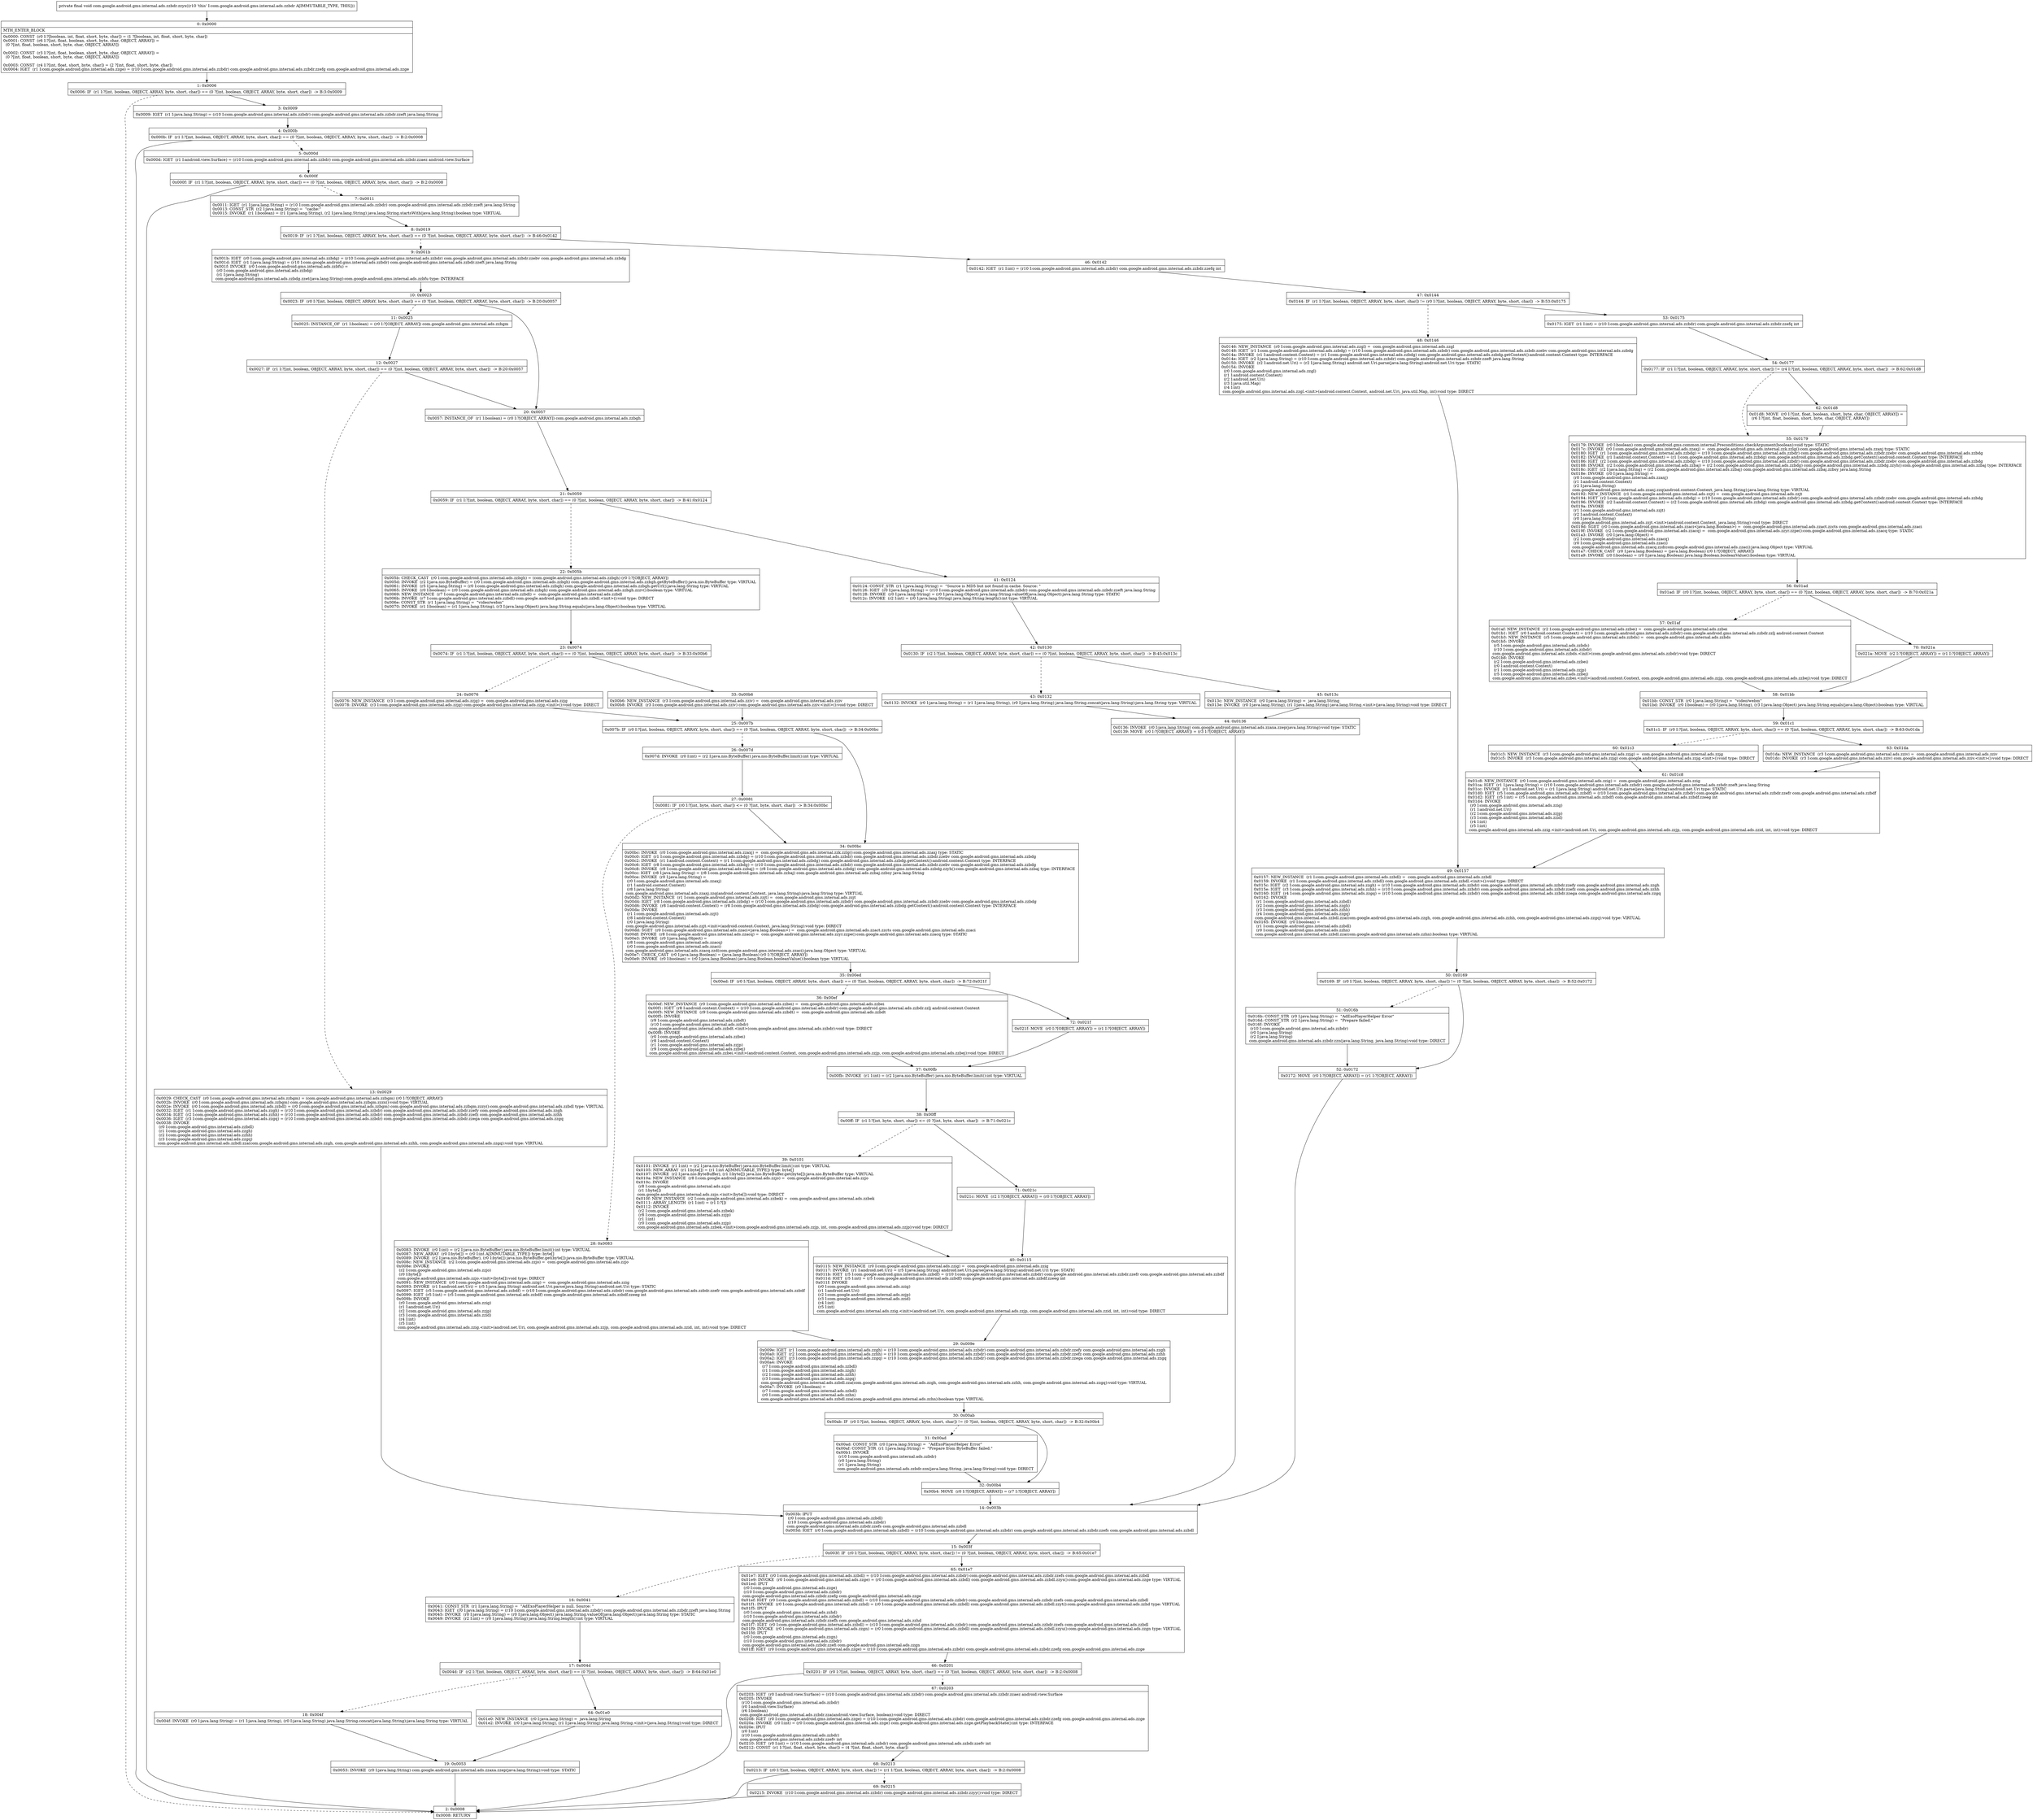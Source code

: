 digraph "CFG forcom.google.android.gms.internal.ads.zzbdr.zzyx()V" {
Node_0 [shape=record,label="{0\:\ 0x0000|MTH_ENTER_BLOCK\l|0x0000: CONST  (r0 I:?[boolean, int, float, short, byte, char]) = (1 ?[boolean, int, float, short, byte, char]) \l0x0001: CONST  (r6 I:?[int, float, boolean, short, byte, char, OBJECT, ARRAY]) = \l  (0 ?[int, float, boolean, short, byte, char, OBJECT, ARRAY])\l \l0x0002: CONST  (r3 I:?[int, float, boolean, short, byte, char, OBJECT, ARRAY]) = \l  (0 ?[int, float, boolean, short, byte, char, OBJECT, ARRAY])\l \l0x0003: CONST  (r4 I:?[int, float, short, byte, char]) = (2 ?[int, float, short, byte, char]) \l0x0004: IGET  (r1 I:com.google.android.gms.internal.ads.zzge) = (r10 I:com.google.android.gms.internal.ads.zzbdr) com.google.android.gms.internal.ads.zzbdr.zzefg com.google.android.gms.internal.ads.zzge \l}"];
Node_1 [shape=record,label="{1\:\ 0x0006|0x0006: IF  (r1 I:?[int, boolean, OBJECT, ARRAY, byte, short, char]) == (0 ?[int, boolean, OBJECT, ARRAY, byte, short, char])  \-\> B:3:0x0009 \l}"];
Node_2 [shape=record,label="{2\:\ 0x0008|0x0008: RETURN   \l}"];
Node_3 [shape=record,label="{3\:\ 0x0009|0x0009: IGET  (r1 I:java.lang.String) = (r10 I:com.google.android.gms.internal.ads.zzbdr) com.google.android.gms.internal.ads.zzbdr.zzeft java.lang.String \l}"];
Node_4 [shape=record,label="{4\:\ 0x000b|0x000b: IF  (r1 I:?[int, boolean, OBJECT, ARRAY, byte, short, char]) == (0 ?[int, boolean, OBJECT, ARRAY, byte, short, char])  \-\> B:2:0x0008 \l}"];
Node_5 [shape=record,label="{5\:\ 0x000d|0x000d: IGET  (r1 I:android.view.Surface) = (r10 I:com.google.android.gms.internal.ads.zzbdr) com.google.android.gms.internal.ads.zzbdr.zzaez android.view.Surface \l}"];
Node_6 [shape=record,label="{6\:\ 0x000f|0x000f: IF  (r1 I:?[int, boolean, OBJECT, ARRAY, byte, short, char]) == (0 ?[int, boolean, OBJECT, ARRAY, byte, short, char])  \-\> B:2:0x0008 \l}"];
Node_7 [shape=record,label="{7\:\ 0x0011|0x0011: IGET  (r1 I:java.lang.String) = (r10 I:com.google.android.gms.internal.ads.zzbdr) com.google.android.gms.internal.ads.zzbdr.zzeft java.lang.String \l0x0013: CONST_STR  (r2 I:java.lang.String) =  \"cache:\" \l0x0015: INVOKE  (r1 I:boolean) = (r1 I:java.lang.String), (r2 I:java.lang.String) java.lang.String.startsWith(java.lang.String):boolean type: VIRTUAL \l}"];
Node_8 [shape=record,label="{8\:\ 0x0019|0x0019: IF  (r1 I:?[int, boolean, OBJECT, ARRAY, byte, short, char]) == (0 ?[int, boolean, OBJECT, ARRAY, byte, short, char])  \-\> B:46:0x0142 \l}"];
Node_9 [shape=record,label="{9\:\ 0x001b|0x001b: IGET  (r0 I:com.google.android.gms.internal.ads.zzbdg) = (r10 I:com.google.android.gms.internal.ads.zzbdr) com.google.android.gms.internal.ads.zzbdr.zzebv com.google.android.gms.internal.ads.zzbdg \l0x001d: IGET  (r1 I:java.lang.String) = (r10 I:com.google.android.gms.internal.ads.zzbdr) com.google.android.gms.internal.ads.zzbdr.zzeft java.lang.String \l0x001f: INVOKE  (r0 I:com.google.android.gms.internal.ads.zzbfu) = \l  (r0 I:com.google.android.gms.internal.ads.zzbdg)\l  (r1 I:java.lang.String)\l com.google.android.gms.internal.ads.zzbdg.zzet(java.lang.String):com.google.android.gms.internal.ads.zzbfu type: INTERFACE \l}"];
Node_10 [shape=record,label="{10\:\ 0x0023|0x0023: IF  (r0 I:?[int, boolean, OBJECT, ARRAY, byte, short, char]) == (0 ?[int, boolean, OBJECT, ARRAY, byte, short, char])  \-\> B:20:0x0057 \l}"];
Node_11 [shape=record,label="{11\:\ 0x0025|0x0025: INSTANCE_OF  (r1 I:boolean) = (r0 I:?[OBJECT, ARRAY]) com.google.android.gms.internal.ads.zzbgm \l}"];
Node_12 [shape=record,label="{12\:\ 0x0027|0x0027: IF  (r1 I:?[int, boolean, OBJECT, ARRAY, byte, short, char]) == (0 ?[int, boolean, OBJECT, ARRAY, byte, short, char])  \-\> B:20:0x0057 \l}"];
Node_13 [shape=record,label="{13\:\ 0x0029|0x0029: CHECK_CAST  (r0 I:com.google.android.gms.internal.ads.zzbgm) = (com.google.android.gms.internal.ads.zzbgm) (r0 I:?[OBJECT, ARRAY]) \l0x002b: INVOKE  (r0 I:com.google.android.gms.internal.ads.zzbgm) com.google.android.gms.internal.ads.zzbgm.zzzx():void type: VIRTUAL \l0x002e: INVOKE  (r0 I:com.google.android.gms.internal.ads.zzbdl) = (r0 I:com.google.android.gms.internal.ads.zzbgm) com.google.android.gms.internal.ads.zzbgm.zzzy():com.google.android.gms.internal.ads.zzbdl type: VIRTUAL \l0x0032: IGET  (r1 I:com.google.android.gms.internal.ads.zzgh) = (r10 I:com.google.android.gms.internal.ads.zzbdr) com.google.android.gms.internal.ads.zzbdr.zzefy com.google.android.gms.internal.ads.zzgh \l0x0034: IGET  (r2 I:com.google.android.gms.internal.ads.zzhh) = (r10 I:com.google.android.gms.internal.ads.zzbdr) com.google.android.gms.internal.ads.zzbdr.zzefz com.google.android.gms.internal.ads.zzhh \l0x0036: IGET  (r3 I:com.google.android.gms.internal.ads.zzgq) = (r10 I:com.google.android.gms.internal.ads.zzbdr) com.google.android.gms.internal.ads.zzbdr.zzega com.google.android.gms.internal.ads.zzgq \l0x0038: INVOKE  \l  (r0 I:com.google.android.gms.internal.ads.zzbdl)\l  (r1 I:com.google.android.gms.internal.ads.zzgh)\l  (r2 I:com.google.android.gms.internal.ads.zzhh)\l  (r3 I:com.google.android.gms.internal.ads.zzgq)\l com.google.android.gms.internal.ads.zzbdl.zza(com.google.android.gms.internal.ads.zzgh, com.google.android.gms.internal.ads.zzhh, com.google.android.gms.internal.ads.zzgq):void type: VIRTUAL \l}"];
Node_14 [shape=record,label="{14\:\ 0x003b|0x003b: IPUT  \l  (r0 I:com.google.android.gms.internal.ads.zzbdl)\l  (r10 I:com.google.android.gms.internal.ads.zzbdr)\l com.google.android.gms.internal.ads.zzbdr.zzefs com.google.android.gms.internal.ads.zzbdl \l0x003d: IGET  (r0 I:com.google.android.gms.internal.ads.zzbdl) = (r10 I:com.google.android.gms.internal.ads.zzbdr) com.google.android.gms.internal.ads.zzbdr.zzefs com.google.android.gms.internal.ads.zzbdl \l}"];
Node_15 [shape=record,label="{15\:\ 0x003f|0x003f: IF  (r0 I:?[int, boolean, OBJECT, ARRAY, byte, short, char]) != (0 ?[int, boolean, OBJECT, ARRAY, byte, short, char])  \-\> B:65:0x01e7 \l}"];
Node_16 [shape=record,label="{16\:\ 0x0041|0x0041: CONST_STR  (r1 I:java.lang.String) =  \"AdExoPlayerHelper is null. Source: \" \l0x0043: IGET  (r0 I:java.lang.String) = (r10 I:com.google.android.gms.internal.ads.zzbdr) com.google.android.gms.internal.ads.zzbdr.zzeft java.lang.String \l0x0045: INVOKE  (r0 I:java.lang.String) = (r0 I:java.lang.Object) java.lang.String.valueOf(java.lang.Object):java.lang.String type: STATIC \l0x0049: INVOKE  (r2 I:int) = (r0 I:java.lang.String) java.lang.String.length():int type: VIRTUAL \l}"];
Node_17 [shape=record,label="{17\:\ 0x004d|0x004d: IF  (r2 I:?[int, boolean, OBJECT, ARRAY, byte, short, char]) == (0 ?[int, boolean, OBJECT, ARRAY, byte, short, char])  \-\> B:64:0x01e0 \l}"];
Node_18 [shape=record,label="{18\:\ 0x004f|0x004f: INVOKE  (r0 I:java.lang.String) = (r1 I:java.lang.String), (r0 I:java.lang.String) java.lang.String.concat(java.lang.String):java.lang.String type: VIRTUAL \l}"];
Node_19 [shape=record,label="{19\:\ 0x0053|0x0053: INVOKE  (r0 I:java.lang.String) com.google.android.gms.internal.ads.zzaxa.zzep(java.lang.String):void type: STATIC \l}"];
Node_20 [shape=record,label="{20\:\ 0x0057|0x0057: INSTANCE_OF  (r1 I:boolean) = (r0 I:?[OBJECT, ARRAY]) com.google.android.gms.internal.ads.zzbgh \l}"];
Node_21 [shape=record,label="{21\:\ 0x0059|0x0059: IF  (r1 I:?[int, boolean, OBJECT, ARRAY, byte, short, char]) == (0 ?[int, boolean, OBJECT, ARRAY, byte, short, char])  \-\> B:41:0x0124 \l}"];
Node_22 [shape=record,label="{22\:\ 0x005b|0x005b: CHECK_CAST  (r0 I:com.google.android.gms.internal.ads.zzbgh) = (com.google.android.gms.internal.ads.zzbgh) (r0 I:?[OBJECT, ARRAY]) \l0x005d: INVOKE  (r2 I:java.nio.ByteBuffer) = (r0 I:com.google.android.gms.internal.ads.zzbgh) com.google.android.gms.internal.ads.zzbgh.getByteBuffer():java.nio.ByteBuffer type: VIRTUAL \l0x0061: INVOKE  (r5 I:java.lang.String) = (r0 I:com.google.android.gms.internal.ads.zzbgh) com.google.android.gms.internal.ads.zzbgh.getUrl():java.lang.String type: VIRTUAL \l0x0065: INVOKE  (r0 I:boolean) = (r0 I:com.google.android.gms.internal.ads.zzbgh) com.google.android.gms.internal.ads.zzbgh.zzzv():boolean type: VIRTUAL \l0x0069: NEW_INSTANCE  (r7 I:com.google.android.gms.internal.ads.zzbdl) =  com.google.android.gms.internal.ads.zzbdl \l0x006b: INVOKE  (r7 I:com.google.android.gms.internal.ads.zzbdl) com.google.android.gms.internal.ads.zzbdl.\<init\>():void type: DIRECT \l0x006e: CONST_STR  (r1 I:java.lang.String) =  \"video\/webm\" \l0x0070: INVOKE  (r1 I:boolean) = (r1 I:java.lang.String), (r3 I:java.lang.Object) java.lang.String.equals(java.lang.Object):boolean type: VIRTUAL \l}"];
Node_23 [shape=record,label="{23\:\ 0x0074|0x0074: IF  (r1 I:?[int, boolean, OBJECT, ARRAY, byte, short, char]) == (0 ?[int, boolean, OBJECT, ARRAY, byte, short, char])  \-\> B:33:0x00b6 \l}"];
Node_24 [shape=record,label="{24\:\ 0x0076|0x0076: NEW_INSTANCE  (r3 I:com.google.android.gms.internal.ads.zzjg) =  com.google.android.gms.internal.ads.zzjg \l0x0078: INVOKE  (r3 I:com.google.android.gms.internal.ads.zzjg) com.google.android.gms.internal.ads.zzjg.\<init\>():void type: DIRECT \l}"];
Node_25 [shape=record,label="{25\:\ 0x007b|0x007b: IF  (r0 I:?[int, boolean, OBJECT, ARRAY, byte, short, char]) == (0 ?[int, boolean, OBJECT, ARRAY, byte, short, char])  \-\> B:34:0x00bc \l}"];
Node_26 [shape=record,label="{26\:\ 0x007d|0x007d: INVOKE  (r0 I:int) = (r2 I:java.nio.ByteBuffer) java.nio.ByteBuffer.limit():int type: VIRTUAL \l}"];
Node_27 [shape=record,label="{27\:\ 0x0081|0x0081: IF  (r0 I:?[int, byte, short, char]) \<= (0 ?[int, byte, short, char])  \-\> B:34:0x00bc \l}"];
Node_28 [shape=record,label="{28\:\ 0x0083|0x0083: INVOKE  (r0 I:int) = (r2 I:java.nio.ByteBuffer) java.nio.ByteBuffer.limit():int type: VIRTUAL \l0x0087: NEW_ARRAY  (r0 I:byte[]) = (r0 I:int A[IMMUTABLE_TYPE]) type: byte[] \l0x0089: INVOKE  (r2 I:java.nio.ByteBuffer), (r0 I:byte[]) java.nio.ByteBuffer.get(byte[]):java.nio.ByteBuffer type: VIRTUAL \l0x008c: NEW_INSTANCE  (r2 I:com.google.android.gms.internal.ads.zzjo) =  com.google.android.gms.internal.ads.zzjo \l0x008e: INVOKE  \l  (r2 I:com.google.android.gms.internal.ads.zzjo)\l  (r0 I:byte[])\l com.google.android.gms.internal.ads.zzjo.\<init\>(byte[]):void type: DIRECT \l0x0091: NEW_INSTANCE  (r0 I:com.google.android.gms.internal.ads.zzig) =  com.google.android.gms.internal.ads.zzig \l0x0093: INVOKE  (r1 I:android.net.Uri) = (r5 I:java.lang.String) android.net.Uri.parse(java.lang.String):android.net.Uri type: STATIC \l0x0097: IGET  (r5 I:com.google.android.gms.internal.ads.zzbdf) = (r10 I:com.google.android.gms.internal.ads.zzbdr) com.google.android.gms.internal.ads.zzbdr.zzefr com.google.android.gms.internal.ads.zzbdf \l0x0099: IGET  (r5 I:int) = (r5 I:com.google.android.gms.internal.ads.zzbdf) com.google.android.gms.internal.ads.zzbdf.zzeeg int \l0x009b: INVOKE  \l  (r0 I:com.google.android.gms.internal.ads.zzig)\l  (r1 I:android.net.Uri)\l  (r2 I:com.google.android.gms.internal.ads.zzjp)\l  (r3 I:com.google.android.gms.internal.ads.zzid)\l  (r4 I:int)\l  (r5 I:int)\l com.google.android.gms.internal.ads.zzig.\<init\>(android.net.Uri, com.google.android.gms.internal.ads.zzjp, com.google.android.gms.internal.ads.zzid, int, int):void type: DIRECT \l}"];
Node_29 [shape=record,label="{29\:\ 0x009e|0x009e: IGET  (r1 I:com.google.android.gms.internal.ads.zzgh) = (r10 I:com.google.android.gms.internal.ads.zzbdr) com.google.android.gms.internal.ads.zzbdr.zzefy com.google.android.gms.internal.ads.zzgh \l0x00a0: IGET  (r2 I:com.google.android.gms.internal.ads.zzhh) = (r10 I:com.google.android.gms.internal.ads.zzbdr) com.google.android.gms.internal.ads.zzbdr.zzefz com.google.android.gms.internal.ads.zzhh \l0x00a2: IGET  (r3 I:com.google.android.gms.internal.ads.zzgq) = (r10 I:com.google.android.gms.internal.ads.zzbdr) com.google.android.gms.internal.ads.zzbdr.zzega com.google.android.gms.internal.ads.zzgq \l0x00a4: INVOKE  \l  (r7 I:com.google.android.gms.internal.ads.zzbdl)\l  (r1 I:com.google.android.gms.internal.ads.zzgh)\l  (r2 I:com.google.android.gms.internal.ads.zzhh)\l  (r3 I:com.google.android.gms.internal.ads.zzgq)\l com.google.android.gms.internal.ads.zzbdl.zza(com.google.android.gms.internal.ads.zzgh, com.google.android.gms.internal.ads.zzhh, com.google.android.gms.internal.ads.zzgq):void type: VIRTUAL \l0x00a7: INVOKE  (r0 I:boolean) = \l  (r7 I:com.google.android.gms.internal.ads.zzbdl)\l  (r0 I:com.google.android.gms.internal.ads.zzhn)\l com.google.android.gms.internal.ads.zzbdl.zza(com.google.android.gms.internal.ads.zzhn):boolean type: VIRTUAL \l}"];
Node_30 [shape=record,label="{30\:\ 0x00ab|0x00ab: IF  (r0 I:?[int, boolean, OBJECT, ARRAY, byte, short, char]) != (0 ?[int, boolean, OBJECT, ARRAY, byte, short, char])  \-\> B:32:0x00b4 \l}"];
Node_31 [shape=record,label="{31\:\ 0x00ad|0x00ad: CONST_STR  (r0 I:java.lang.String) =  \"AdExoPlayerHelper Error\" \l0x00af: CONST_STR  (r1 I:java.lang.String) =  \"Prepare from ByteBuffer failed.\" \l0x00b1: INVOKE  \l  (r10 I:com.google.android.gms.internal.ads.zzbdr)\l  (r0 I:java.lang.String)\l  (r1 I:java.lang.String)\l com.google.android.gms.internal.ads.zzbdr.zzn(java.lang.String, java.lang.String):void type: DIRECT \l}"];
Node_32 [shape=record,label="{32\:\ 0x00b4|0x00b4: MOVE  (r0 I:?[OBJECT, ARRAY]) = (r7 I:?[OBJECT, ARRAY]) \l}"];
Node_33 [shape=record,label="{33\:\ 0x00b6|0x00b6: NEW_INSTANCE  (r3 I:com.google.android.gms.internal.ads.zziv) =  com.google.android.gms.internal.ads.zziv \l0x00b8: INVOKE  (r3 I:com.google.android.gms.internal.ads.zziv) com.google.android.gms.internal.ads.zziv.\<init\>():void type: DIRECT \l}"];
Node_34 [shape=record,label="{34\:\ 0x00bc|0x00bc: INVOKE  (r0 I:com.google.android.gms.internal.ads.zzaxj) =  com.google.android.gms.ads.internal.zzk.zzlg():com.google.android.gms.internal.ads.zzaxj type: STATIC \l0x00c0: IGET  (r1 I:com.google.android.gms.internal.ads.zzbdg) = (r10 I:com.google.android.gms.internal.ads.zzbdr) com.google.android.gms.internal.ads.zzbdr.zzebv com.google.android.gms.internal.ads.zzbdg \l0x00c2: INVOKE  (r1 I:android.content.Context) = (r1 I:com.google.android.gms.internal.ads.zzbdg) com.google.android.gms.internal.ads.zzbdg.getContext():android.content.Context type: INTERFACE \l0x00c6: IGET  (r8 I:com.google.android.gms.internal.ads.zzbdg) = (r10 I:com.google.android.gms.internal.ads.zzbdr) com.google.android.gms.internal.ads.zzbdr.zzebv com.google.android.gms.internal.ads.zzbdg \l0x00c8: INVOKE  (r8 I:com.google.android.gms.internal.ads.zzbaj) = (r8 I:com.google.android.gms.internal.ads.zzbdg) com.google.android.gms.internal.ads.zzbdg.zzyh():com.google.android.gms.internal.ads.zzbaj type: INTERFACE \l0x00cc: IGET  (r8 I:java.lang.String) = (r8 I:com.google.android.gms.internal.ads.zzbaj) com.google.android.gms.internal.ads.zzbaj.zzbsy java.lang.String \l0x00ce: INVOKE  (r0 I:java.lang.String) = \l  (r0 I:com.google.android.gms.internal.ads.zzaxj)\l  (r1 I:android.content.Context)\l  (r8 I:java.lang.String)\l com.google.android.gms.internal.ads.zzaxj.zzq(android.content.Context, java.lang.String):java.lang.String type: VIRTUAL \l0x00d2: NEW_INSTANCE  (r1 I:com.google.android.gms.internal.ads.zzjt) =  com.google.android.gms.internal.ads.zzjt \l0x00d4: IGET  (r8 I:com.google.android.gms.internal.ads.zzbdg) = (r10 I:com.google.android.gms.internal.ads.zzbdr) com.google.android.gms.internal.ads.zzbdr.zzebv com.google.android.gms.internal.ads.zzbdg \l0x00d6: INVOKE  (r8 I:android.content.Context) = (r8 I:com.google.android.gms.internal.ads.zzbdg) com.google.android.gms.internal.ads.zzbdg.getContext():android.content.Context type: INTERFACE \l0x00da: INVOKE  \l  (r1 I:com.google.android.gms.internal.ads.zzjt)\l  (r8 I:android.content.Context)\l  (r0 I:java.lang.String)\l com.google.android.gms.internal.ads.zzjt.\<init\>(android.content.Context, java.lang.String):void type: DIRECT \l0x00dd: SGET  (r0 I:com.google.android.gms.internal.ads.zzaci\<java.lang.Boolean\>) =  com.google.android.gms.internal.ads.zzact.zzcts com.google.android.gms.internal.ads.zzaci \l0x00df: INVOKE  (r8 I:com.google.android.gms.internal.ads.zzacq) =  com.google.android.gms.internal.ads.zzyr.zzpe():com.google.android.gms.internal.ads.zzacq type: STATIC \l0x00e3: INVOKE  (r0 I:java.lang.Object) = \l  (r8 I:com.google.android.gms.internal.ads.zzacq)\l  (r0 I:com.google.android.gms.internal.ads.zzaci)\l com.google.android.gms.internal.ads.zzacq.zzd(com.google.android.gms.internal.ads.zzaci):java.lang.Object type: VIRTUAL \l0x00e7: CHECK_CAST  (r0 I:java.lang.Boolean) = (java.lang.Boolean) (r0 I:?[OBJECT, ARRAY]) \l0x00e9: INVOKE  (r0 I:boolean) = (r0 I:java.lang.Boolean) java.lang.Boolean.booleanValue():boolean type: VIRTUAL \l}"];
Node_35 [shape=record,label="{35\:\ 0x00ed|0x00ed: IF  (r0 I:?[int, boolean, OBJECT, ARRAY, byte, short, char]) == (0 ?[int, boolean, OBJECT, ARRAY, byte, short, char])  \-\> B:72:0x021f \l}"];
Node_36 [shape=record,label="{36\:\ 0x00ef|0x00ef: NEW_INSTANCE  (r0 I:com.google.android.gms.internal.ads.zzbei) =  com.google.android.gms.internal.ads.zzbei \l0x00f1: IGET  (r8 I:android.content.Context) = (r10 I:com.google.android.gms.internal.ads.zzbdr) com.google.android.gms.internal.ads.zzbdr.zzlj android.content.Context \l0x00f3: NEW_INSTANCE  (r9 I:com.google.android.gms.internal.ads.zzbdt) =  com.google.android.gms.internal.ads.zzbdt \l0x00f5: INVOKE  \l  (r9 I:com.google.android.gms.internal.ads.zzbdt)\l  (r10 I:com.google.android.gms.internal.ads.zzbdr)\l com.google.android.gms.internal.ads.zzbdt.\<init\>(com.google.android.gms.internal.ads.zzbdr):void type: DIRECT \l0x00f8: INVOKE  \l  (r0 I:com.google.android.gms.internal.ads.zzbei)\l  (r8 I:android.content.Context)\l  (r1 I:com.google.android.gms.internal.ads.zzjp)\l  (r9 I:com.google.android.gms.internal.ads.zzbej)\l com.google.android.gms.internal.ads.zzbei.\<init\>(android.content.Context, com.google.android.gms.internal.ads.zzjp, com.google.android.gms.internal.ads.zzbej):void type: DIRECT \l}"];
Node_37 [shape=record,label="{37\:\ 0x00fb|0x00fb: INVOKE  (r1 I:int) = (r2 I:java.nio.ByteBuffer) java.nio.ByteBuffer.limit():int type: VIRTUAL \l}"];
Node_38 [shape=record,label="{38\:\ 0x00ff|0x00ff: IF  (r1 I:?[int, byte, short, char]) \<= (0 ?[int, byte, short, char])  \-\> B:71:0x021c \l}"];
Node_39 [shape=record,label="{39\:\ 0x0101|0x0101: INVOKE  (r1 I:int) = (r2 I:java.nio.ByteBuffer) java.nio.ByteBuffer.limit():int type: VIRTUAL \l0x0105: NEW_ARRAY  (r1 I:byte[]) = (r1 I:int A[IMMUTABLE_TYPE]) type: byte[] \l0x0107: INVOKE  (r2 I:java.nio.ByteBuffer), (r1 I:byte[]) java.nio.ByteBuffer.get(byte[]):java.nio.ByteBuffer type: VIRTUAL \l0x010a: NEW_INSTANCE  (r8 I:com.google.android.gms.internal.ads.zzjo) =  com.google.android.gms.internal.ads.zzjo \l0x010c: INVOKE  \l  (r8 I:com.google.android.gms.internal.ads.zzjo)\l  (r1 I:byte[])\l com.google.android.gms.internal.ads.zzjo.\<init\>(byte[]):void type: DIRECT \l0x010f: NEW_INSTANCE  (r2 I:com.google.android.gms.internal.ads.zzbek) =  com.google.android.gms.internal.ads.zzbek \l0x0111: ARRAY_LENGTH  (r1 I:int) = (r1 I:?[]) \l0x0112: INVOKE  \l  (r2 I:com.google.android.gms.internal.ads.zzbek)\l  (r8 I:com.google.android.gms.internal.ads.zzjp)\l  (r1 I:int)\l  (r0 I:com.google.android.gms.internal.ads.zzjp)\l com.google.android.gms.internal.ads.zzbek.\<init\>(com.google.android.gms.internal.ads.zzjp, int, com.google.android.gms.internal.ads.zzjp):void type: DIRECT \l}"];
Node_40 [shape=record,label="{40\:\ 0x0115|0x0115: NEW_INSTANCE  (r0 I:com.google.android.gms.internal.ads.zzig) =  com.google.android.gms.internal.ads.zzig \l0x0117: INVOKE  (r1 I:android.net.Uri) = (r5 I:java.lang.String) android.net.Uri.parse(java.lang.String):android.net.Uri type: STATIC \l0x011b: IGET  (r5 I:com.google.android.gms.internal.ads.zzbdf) = (r10 I:com.google.android.gms.internal.ads.zzbdr) com.google.android.gms.internal.ads.zzbdr.zzefr com.google.android.gms.internal.ads.zzbdf \l0x011d: IGET  (r5 I:int) = (r5 I:com.google.android.gms.internal.ads.zzbdf) com.google.android.gms.internal.ads.zzbdf.zzeeg int \l0x011f: INVOKE  \l  (r0 I:com.google.android.gms.internal.ads.zzig)\l  (r1 I:android.net.Uri)\l  (r2 I:com.google.android.gms.internal.ads.zzjp)\l  (r3 I:com.google.android.gms.internal.ads.zzid)\l  (r4 I:int)\l  (r5 I:int)\l com.google.android.gms.internal.ads.zzig.\<init\>(android.net.Uri, com.google.android.gms.internal.ads.zzjp, com.google.android.gms.internal.ads.zzid, int, int):void type: DIRECT \l}"];
Node_41 [shape=record,label="{41\:\ 0x0124|0x0124: CONST_STR  (r1 I:java.lang.String) =  \"Source is MD5 but not found in cache. Source: \" \l0x0126: IGET  (r0 I:java.lang.String) = (r10 I:com.google.android.gms.internal.ads.zzbdr) com.google.android.gms.internal.ads.zzbdr.zzeft java.lang.String \l0x0128: INVOKE  (r0 I:java.lang.String) = (r0 I:java.lang.Object) java.lang.String.valueOf(java.lang.Object):java.lang.String type: STATIC \l0x012c: INVOKE  (r2 I:int) = (r0 I:java.lang.String) java.lang.String.length():int type: VIRTUAL \l}"];
Node_42 [shape=record,label="{42\:\ 0x0130|0x0130: IF  (r2 I:?[int, boolean, OBJECT, ARRAY, byte, short, char]) == (0 ?[int, boolean, OBJECT, ARRAY, byte, short, char])  \-\> B:45:0x013c \l}"];
Node_43 [shape=record,label="{43\:\ 0x0132|0x0132: INVOKE  (r0 I:java.lang.String) = (r1 I:java.lang.String), (r0 I:java.lang.String) java.lang.String.concat(java.lang.String):java.lang.String type: VIRTUAL \l}"];
Node_44 [shape=record,label="{44\:\ 0x0136|0x0136: INVOKE  (r0 I:java.lang.String) com.google.android.gms.internal.ads.zzaxa.zzep(java.lang.String):void type: STATIC \l0x0139: MOVE  (r0 I:?[OBJECT, ARRAY]) = (r3 I:?[OBJECT, ARRAY]) \l}"];
Node_45 [shape=record,label="{45\:\ 0x013c|0x013c: NEW_INSTANCE  (r0 I:java.lang.String) =  java.lang.String \l0x013e: INVOKE  (r0 I:java.lang.String), (r1 I:java.lang.String) java.lang.String.\<init\>(java.lang.String):void type: DIRECT \l}"];
Node_46 [shape=record,label="{46\:\ 0x0142|0x0142: IGET  (r1 I:int) = (r10 I:com.google.android.gms.internal.ads.zzbdr) com.google.android.gms.internal.ads.zzbdr.zzefq int \l}"];
Node_47 [shape=record,label="{47\:\ 0x0144|0x0144: IF  (r1 I:?[int, boolean, OBJECT, ARRAY, byte, short, char]) != (r0 I:?[int, boolean, OBJECT, ARRAY, byte, short, char])  \-\> B:53:0x0175 \l}"];
Node_48 [shape=record,label="{48\:\ 0x0146|0x0146: NEW_INSTANCE  (r0 I:com.google.android.gms.internal.ads.zzgl) =  com.google.android.gms.internal.ads.zzgl \l0x0148: IGET  (r1 I:com.google.android.gms.internal.ads.zzbdg) = (r10 I:com.google.android.gms.internal.ads.zzbdr) com.google.android.gms.internal.ads.zzbdr.zzebv com.google.android.gms.internal.ads.zzbdg \l0x014a: INVOKE  (r1 I:android.content.Context) = (r1 I:com.google.android.gms.internal.ads.zzbdg) com.google.android.gms.internal.ads.zzbdg.getContext():android.content.Context type: INTERFACE \l0x014e: IGET  (r2 I:java.lang.String) = (r10 I:com.google.android.gms.internal.ads.zzbdr) com.google.android.gms.internal.ads.zzbdr.zzeft java.lang.String \l0x0150: INVOKE  (r2 I:android.net.Uri) = (r2 I:java.lang.String) android.net.Uri.parse(java.lang.String):android.net.Uri type: STATIC \l0x0154: INVOKE  \l  (r0 I:com.google.android.gms.internal.ads.zzgl)\l  (r1 I:android.content.Context)\l  (r2 I:android.net.Uri)\l  (r3 I:java.util.Map)\l  (r4 I:int)\l com.google.android.gms.internal.ads.zzgl.\<init\>(android.content.Context, android.net.Uri, java.util.Map, int):void type: DIRECT \l}"];
Node_49 [shape=record,label="{49\:\ 0x0157|0x0157: NEW_INSTANCE  (r1 I:com.google.android.gms.internal.ads.zzbdl) =  com.google.android.gms.internal.ads.zzbdl \l0x0159: INVOKE  (r1 I:com.google.android.gms.internal.ads.zzbdl) com.google.android.gms.internal.ads.zzbdl.\<init\>():void type: DIRECT \l0x015c: IGET  (r2 I:com.google.android.gms.internal.ads.zzgh) = (r10 I:com.google.android.gms.internal.ads.zzbdr) com.google.android.gms.internal.ads.zzbdr.zzefy com.google.android.gms.internal.ads.zzgh \l0x015e: IGET  (r3 I:com.google.android.gms.internal.ads.zzhh) = (r10 I:com.google.android.gms.internal.ads.zzbdr) com.google.android.gms.internal.ads.zzbdr.zzefz com.google.android.gms.internal.ads.zzhh \l0x0160: IGET  (r4 I:com.google.android.gms.internal.ads.zzgq) = (r10 I:com.google.android.gms.internal.ads.zzbdr) com.google.android.gms.internal.ads.zzbdr.zzega com.google.android.gms.internal.ads.zzgq \l0x0162: INVOKE  \l  (r1 I:com.google.android.gms.internal.ads.zzbdl)\l  (r2 I:com.google.android.gms.internal.ads.zzgh)\l  (r3 I:com.google.android.gms.internal.ads.zzhh)\l  (r4 I:com.google.android.gms.internal.ads.zzgq)\l com.google.android.gms.internal.ads.zzbdl.zza(com.google.android.gms.internal.ads.zzgh, com.google.android.gms.internal.ads.zzhh, com.google.android.gms.internal.ads.zzgq):void type: VIRTUAL \l0x0165: INVOKE  (r0 I:boolean) = \l  (r1 I:com.google.android.gms.internal.ads.zzbdl)\l  (r0 I:com.google.android.gms.internal.ads.zzhn)\l com.google.android.gms.internal.ads.zzbdl.zza(com.google.android.gms.internal.ads.zzhn):boolean type: VIRTUAL \l}"];
Node_50 [shape=record,label="{50\:\ 0x0169|0x0169: IF  (r0 I:?[int, boolean, OBJECT, ARRAY, byte, short, char]) != (0 ?[int, boolean, OBJECT, ARRAY, byte, short, char])  \-\> B:52:0x0172 \l}"];
Node_51 [shape=record,label="{51\:\ 0x016b|0x016b: CONST_STR  (r0 I:java.lang.String) =  \"AdExoPlayerHelper Error\" \l0x016d: CONST_STR  (r2 I:java.lang.String) =  \"Prepare failed.\" \l0x016f: INVOKE  \l  (r10 I:com.google.android.gms.internal.ads.zzbdr)\l  (r0 I:java.lang.String)\l  (r2 I:java.lang.String)\l com.google.android.gms.internal.ads.zzbdr.zzn(java.lang.String, java.lang.String):void type: DIRECT \l}"];
Node_52 [shape=record,label="{52\:\ 0x0172|0x0172: MOVE  (r0 I:?[OBJECT, ARRAY]) = (r1 I:?[OBJECT, ARRAY]) \l}"];
Node_53 [shape=record,label="{53\:\ 0x0175|0x0175: IGET  (r1 I:int) = (r10 I:com.google.android.gms.internal.ads.zzbdr) com.google.android.gms.internal.ads.zzbdr.zzefq int \l}"];
Node_54 [shape=record,label="{54\:\ 0x0177|0x0177: IF  (r1 I:?[int, boolean, OBJECT, ARRAY, byte, short, char]) != (r4 I:?[int, boolean, OBJECT, ARRAY, byte, short, char])  \-\> B:62:0x01d8 \l}"];
Node_55 [shape=record,label="{55\:\ 0x0179|0x0179: INVOKE  (r0 I:boolean) com.google.android.gms.common.internal.Preconditions.checkArgument(boolean):void type: STATIC \l0x017c: INVOKE  (r0 I:com.google.android.gms.internal.ads.zzaxj) =  com.google.android.gms.ads.internal.zzk.zzlg():com.google.android.gms.internal.ads.zzaxj type: STATIC \l0x0180: IGET  (r1 I:com.google.android.gms.internal.ads.zzbdg) = (r10 I:com.google.android.gms.internal.ads.zzbdr) com.google.android.gms.internal.ads.zzbdr.zzebv com.google.android.gms.internal.ads.zzbdg \l0x0182: INVOKE  (r1 I:android.content.Context) = (r1 I:com.google.android.gms.internal.ads.zzbdg) com.google.android.gms.internal.ads.zzbdg.getContext():android.content.Context type: INTERFACE \l0x0186: IGET  (r2 I:com.google.android.gms.internal.ads.zzbdg) = (r10 I:com.google.android.gms.internal.ads.zzbdr) com.google.android.gms.internal.ads.zzbdr.zzebv com.google.android.gms.internal.ads.zzbdg \l0x0188: INVOKE  (r2 I:com.google.android.gms.internal.ads.zzbaj) = (r2 I:com.google.android.gms.internal.ads.zzbdg) com.google.android.gms.internal.ads.zzbdg.zzyh():com.google.android.gms.internal.ads.zzbaj type: INTERFACE \l0x018c: IGET  (r2 I:java.lang.String) = (r2 I:com.google.android.gms.internal.ads.zzbaj) com.google.android.gms.internal.ads.zzbaj.zzbsy java.lang.String \l0x018e: INVOKE  (r0 I:java.lang.String) = \l  (r0 I:com.google.android.gms.internal.ads.zzaxj)\l  (r1 I:android.content.Context)\l  (r2 I:java.lang.String)\l com.google.android.gms.internal.ads.zzaxj.zzq(android.content.Context, java.lang.String):java.lang.String type: VIRTUAL \l0x0192: NEW_INSTANCE  (r1 I:com.google.android.gms.internal.ads.zzjt) =  com.google.android.gms.internal.ads.zzjt \l0x0194: IGET  (r2 I:com.google.android.gms.internal.ads.zzbdg) = (r10 I:com.google.android.gms.internal.ads.zzbdr) com.google.android.gms.internal.ads.zzbdr.zzebv com.google.android.gms.internal.ads.zzbdg \l0x0196: INVOKE  (r2 I:android.content.Context) = (r2 I:com.google.android.gms.internal.ads.zzbdg) com.google.android.gms.internal.ads.zzbdg.getContext():android.content.Context type: INTERFACE \l0x019a: INVOKE  \l  (r1 I:com.google.android.gms.internal.ads.zzjt)\l  (r2 I:android.content.Context)\l  (r0 I:java.lang.String)\l com.google.android.gms.internal.ads.zzjt.\<init\>(android.content.Context, java.lang.String):void type: DIRECT \l0x019d: SGET  (r0 I:com.google.android.gms.internal.ads.zzaci\<java.lang.Boolean\>) =  com.google.android.gms.internal.ads.zzact.zzcts com.google.android.gms.internal.ads.zzaci \l0x019f: INVOKE  (r2 I:com.google.android.gms.internal.ads.zzacq) =  com.google.android.gms.internal.ads.zzyr.zzpe():com.google.android.gms.internal.ads.zzacq type: STATIC \l0x01a3: INVOKE  (r0 I:java.lang.Object) = \l  (r2 I:com.google.android.gms.internal.ads.zzacq)\l  (r0 I:com.google.android.gms.internal.ads.zzaci)\l com.google.android.gms.internal.ads.zzacq.zzd(com.google.android.gms.internal.ads.zzaci):java.lang.Object type: VIRTUAL \l0x01a7: CHECK_CAST  (r0 I:java.lang.Boolean) = (java.lang.Boolean) (r0 I:?[OBJECT, ARRAY]) \l0x01a9: INVOKE  (r0 I:boolean) = (r0 I:java.lang.Boolean) java.lang.Boolean.booleanValue():boolean type: VIRTUAL \l}"];
Node_56 [shape=record,label="{56\:\ 0x01ad|0x01ad: IF  (r0 I:?[int, boolean, OBJECT, ARRAY, byte, short, char]) == (0 ?[int, boolean, OBJECT, ARRAY, byte, short, char])  \-\> B:70:0x021a \l}"];
Node_57 [shape=record,label="{57\:\ 0x01af|0x01af: NEW_INSTANCE  (r2 I:com.google.android.gms.internal.ads.zzbei) =  com.google.android.gms.internal.ads.zzbei \l0x01b1: IGET  (r0 I:android.content.Context) = (r10 I:com.google.android.gms.internal.ads.zzbdr) com.google.android.gms.internal.ads.zzbdr.zzlj android.content.Context \l0x01b3: NEW_INSTANCE  (r5 I:com.google.android.gms.internal.ads.zzbds) =  com.google.android.gms.internal.ads.zzbds \l0x01b5: INVOKE  \l  (r5 I:com.google.android.gms.internal.ads.zzbds)\l  (r10 I:com.google.android.gms.internal.ads.zzbdr)\l com.google.android.gms.internal.ads.zzbds.\<init\>(com.google.android.gms.internal.ads.zzbdr):void type: DIRECT \l0x01b8: INVOKE  \l  (r2 I:com.google.android.gms.internal.ads.zzbei)\l  (r0 I:android.content.Context)\l  (r1 I:com.google.android.gms.internal.ads.zzjp)\l  (r5 I:com.google.android.gms.internal.ads.zzbej)\l com.google.android.gms.internal.ads.zzbei.\<init\>(android.content.Context, com.google.android.gms.internal.ads.zzjp, com.google.android.gms.internal.ads.zzbej):void type: DIRECT \l}"];
Node_58 [shape=record,label="{58\:\ 0x01bb|0x01bb: CONST_STR  (r0 I:java.lang.String) =  \"video\/webm\" \l0x01bd: INVOKE  (r0 I:boolean) = (r0 I:java.lang.String), (r3 I:java.lang.Object) java.lang.String.equals(java.lang.Object):boolean type: VIRTUAL \l}"];
Node_59 [shape=record,label="{59\:\ 0x01c1|0x01c1: IF  (r0 I:?[int, boolean, OBJECT, ARRAY, byte, short, char]) == (0 ?[int, boolean, OBJECT, ARRAY, byte, short, char])  \-\> B:63:0x01da \l}"];
Node_60 [shape=record,label="{60\:\ 0x01c3|0x01c3: NEW_INSTANCE  (r3 I:com.google.android.gms.internal.ads.zzjg) =  com.google.android.gms.internal.ads.zzjg \l0x01c5: INVOKE  (r3 I:com.google.android.gms.internal.ads.zzjg) com.google.android.gms.internal.ads.zzjg.\<init\>():void type: DIRECT \l}"];
Node_61 [shape=record,label="{61\:\ 0x01c8|0x01c8: NEW_INSTANCE  (r0 I:com.google.android.gms.internal.ads.zzig) =  com.google.android.gms.internal.ads.zzig \l0x01ca: IGET  (r1 I:java.lang.String) = (r10 I:com.google.android.gms.internal.ads.zzbdr) com.google.android.gms.internal.ads.zzbdr.zzeft java.lang.String \l0x01cc: INVOKE  (r1 I:android.net.Uri) = (r1 I:java.lang.String) android.net.Uri.parse(java.lang.String):android.net.Uri type: STATIC \l0x01d0: IGET  (r5 I:com.google.android.gms.internal.ads.zzbdf) = (r10 I:com.google.android.gms.internal.ads.zzbdr) com.google.android.gms.internal.ads.zzbdr.zzefr com.google.android.gms.internal.ads.zzbdf \l0x01d2: IGET  (r5 I:int) = (r5 I:com.google.android.gms.internal.ads.zzbdf) com.google.android.gms.internal.ads.zzbdf.zzeeg int \l0x01d4: INVOKE  \l  (r0 I:com.google.android.gms.internal.ads.zzig)\l  (r1 I:android.net.Uri)\l  (r2 I:com.google.android.gms.internal.ads.zzjp)\l  (r3 I:com.google.android.gms.internal.ads.zzid)\l  (r4 I:int)\l  (r5 I:int)\l com.google.android.gms.internal.ads.zzig.\<init\>(android.net.Uri, com.google.android.gms.internal.ads.zzjp, com.google.android.gms.internal.ads.zzid, int, int):void type: DIRECT \l}"];
Node_62 [shape=record,label="{62\:\ 0x01d8|0x01d8: MOVE  (r0 I:?[int, float, boolean, short, byte, char, OBJECT, ARRAY]) = \l  (r6 I:?[int, float, boolean, short, byte, char, OBJECT, ARRAY])\l \l}"];
Node_63 [shape=record,label="{63\:\ 0x01da|0x01da: NEW_INSTANCE  (r3 I:com.google.android.gms.internal.ads.zziv) =  com.google.android.gms.internal.ads.zziv \l0x01dc: INVOKE  (r3 I:com.google.android.gms.internal.ads.zziv) com.google.android.gms.internal.ads.zziv.\<init\>():void type: DIRECT \l}"];
Node_64 [shape=record,label="{64\:\ 0x01e0|0x01e0: NEW_INSTANCE  (r0 I:java.lang.String) =  java.lang.String \l0x01e2: INVOKE  (r0 I:java.lang.String), (r1 I:java.lang.String) java.lang.String.\<init\>(java.lang.String):void type: DIRECT \l}"];
Node_65 [shape=record,label="{65\:\ 0x01e7|0x01e7: IGET  (r0 I:com.google.android.gms.internal.ads.zzbdl) = (r10 I:com.google.android.gms.internal.ads.zzbdr) com.google.android.gms.internal.ads.zzbdr.zzefs com.google.android.gms.internal.ads.zzbdl \l0x01e9: INVOKE  (r0 I:com.google.android.gms.internal.ads.zzge) = (r0 I:com.google.android.gms.internal.ads.zzbdl) com.google.android.gms.internal.ads.zzbdl.zzys():com.google.android.gms.internal.ads.zzge type: VIRTUAL \l0x01ed: IPUT  \l  (r0 I:com.google.android.gms.internal.ads.zzge)\l  (r10 I:com.google.android.gms.internal.ads.zzbdr)\l com.google.android.gms.internal.ads.zzbdr.zzefg com.google.android.gms.internal.ads.zzge \l0x01ef: IGET  (r0 I:com.google.android.gms.internal.ads.zzbdl) = (r10 I:com.google.android.gms.internal.ads.zzbdr) com.google.android.gms.internal.ads.zzbdr.zzefs com.google.android.gms.internal.ads.zzbdl \l0x01f1: INVOKE  (r0 I:com.google.android.gms.internal.ads.zzhd) = (r0 I:com.google.android.gms.internal.ads.zzbdl) com.google.android.gms.internal.ads.zzbdl.zzyt():com.google.android.gms.internal.ads.zzhd type: VIRTUAL \l0x01f5: IPUT  \l  (r0 I:com.google.android.gms.internal.ads.zzhd)\l  (r10 I:com.google.android.gms.internal.ads.zzbdr)\l com.google.android.gms.internal.ads.zzbdr.zzefh com.google.android.gms.internal.ads.zzhd \l0x01f7: IGET  (r0 I:com.google.android.gms.internal.ads.zzbdl) = (r10 I:com.google.android.gms.internal.ads.zzbdr) com.google.android.gms.internal.ads.zzbdr.zzefs com.google.android.gms.internal.ads.zzbdl \l0x01f9: INVOKE  (r0 I:com.google.android.gms.internal.ads.zzgn) = (r0 I:com.google.android.gms.internal.ads.zzbdl) com.google.android.gms.internal.ads.zzbdl.zzyu():com.google.android.gms.internal.ads.zzgn type: VIRTUAL \l0x01fd: IPUT  \l  (r0 I:com.google.android.gms.internal.ads.zzgn)\l  (r10 I:com.google.android.gms.internal.ads.zzbdr)\l com.google.android.gms.internal.ads.zzbdr.zzefi com.google.android.gms.internal.ads.zzgn \l0x01ff: IGET  (r0 I:com.google.android.gms.internal.ads.zzge) = (r10 I:com.google.android.gms.internal.ads.zzbdr) com.google.android.gms.internal.ads.zzbdr.zzefg com.google.android.gms.internal.ads.zzge \l}"];
Node_66 [shape=record,label="{66\:\ 0x0201|0x0201: IF  (r0 I:?[int, boolean, OBJECT, ARRAY, byte, short, char]) == (0 ?[int, boolean, OBJECT, ARRAY, byte, short, char])  \-\> B:2:0x0008 \l}"];
Node_67 [shape=record,label="{67\:\ 0x0203|0x0203: IGET  (r0 I:android.view.Surface) = (r10 I:com.google.android.gms.internal.ads.zzbdr) com.google.android.gms.internal.ads.zzbdr.zzaez android.view.Surface \l0x0205: INVOKE  \l  (r10 I:com.google.android.gms.internal.ads.zzbdr)\l  (r0 I:android.view.Surface)\l  (r6 I:boolean)\l com.google.android.gms.internal.ads.zzbdr.zza(android.view.Surface, boolean):void type: DIRECT \l0x0208: IGET  (r0 I:com.google.android.gms.internal.ads.zzge) = (r10 I:com.google.android.gms.internal.ads.zzbdr) com.google.android.gms.internal.ads.zzbdr.zzefg com.google.android.gms.internal.ads.zzge \l0x020a: INVOKE  (r0 I:int) = (r0 I:com.google.android.gms.internal.ads.zzge) com.google.android.gms.internal.ads.zzge.getPlaybackState():int type: INTERFACE \l0x020e: IPUT  \l  (r0 I:int)\l  (r10 I:com.google.android.gms.internal.ads.zzbdr)\l com.google.android.gms.internal.ads.zzbdr.zzefv int \l0x0210: IGET  (r0 I:int) = (r10 I:com.google.android.gms.internal.ads.zzbdr) com.google.android.gms.internal.ads.zzbdr.zzefv int \l0x0212: CONST  (r1 I:?[int, float, short, byte, char]) = (4 ?[int, float, short, byte, char]) \l}"];
Node_68 [shape=record,label="{68\:\ 0x0213|0x0213: IF  (r0 I:?[int, boolean, OBJECT, ARRAY, byte, short, char]) != (r1 I:?[int, boolean, OBJECT, ARRAY, byte, short, char])  \-\> B:2:0x0008 \l}"];
Node_69 [shape=record,label="{69\:\ 0x0215|0x0215: INVOKE  (r10 I:com.google.android.gms.internal.ads.zzbdr) com.google.android.gms.internal.ads.zzbdr.zzyy():void type: DIRECT \l}"];
Node_70 [shape=record,label="{70\:\ 0x021a|0x021a: MOVE  (r2 I:?[OBJECT, ARRAY]) = (r1 I:?[OBJECT, ARRAY]) \l}"];
Node_71 [shape=record,label="{71\:\ 0x021c|0x021c: MOVE  (r2 I:?[OBJECT, ARRAY]) = (r0 I:?[OBJECT, ARRAY]) \l}"];
Node_72 [shape=record,label="{72\:\ 0x021f|0x021f: MOVE  (r0 I:?[OBJECT, ARRAY]) = (r1 I:?[OBJECT, ARRAY]) \l}"];
MethodNode[shape=record,label="{private final void com.google.android.gms.internal.ads.zzbdr.zzyx((r10 'this' I:com.google.android.gms.internal.ads.zzbdr A[IMMUTABLE_TYPE, THIS])) }"];
MethodNode -> Node_0;
Node_0 -> Node_1;
Node_1 -> Node_2[style=dashed];
Node_1 -> Node_3;
Node_3 -> Node_4;
Node_4 -> Node_2;
Node_4 -> Node_5[style=dashed];
Node_5 -> Node_6;
Node_6 -> Node_2;
Node_6 -> Node_7[style=dashed];
Node_7 -> Node_8;
Node_8 -> Node_9[style=dashed];
Node_8 -> Node_46;
Node_9 -> Node_10;
Node_10 -> Node_11[style=dashed];
Node_10 -> Node_20;
Node_11 -> Node_12;
Node_12 -> Node_13[style=dashed];
Node_12 -> Node_20;
Node_13 -> Node_14;
Node_14 -> Node_15;
Node_15 -> Node_16[style=dashed];
Node_15 -> Node_65;
Node_16 -> Node_17;
Node_17 -> Node_18[style=dashed];
Node_17 -> Node_64;
Node_18 -> Node_19;
Node_19 -> Node_2;
Node_20 -> Node_21;
Node_21 -> Node_22[style=dashed];
Node_21 -> Node_41;
Node_22 -> Node_23;
Node_23 -> Node_24[style=dashed];
Node_23 -> Node_33;
Node_24 -> Node_25;
Node_25 -> Node_26[style=dashed];
Node_25 -> Node_34;
Node_26 -> Node_27;
Node_27 -> Node_28[style=dashed];
Node_27 -> Node_34;
Node_28 -> Node_29;
Node_29 -> Node_30;
Node_30 -> Node_31[style=dashed];
Node_30 -> Node_32;
Node_31 -> Node_32;
Node_32 -> Node_14;
Node_33 -> Node_25;
Node_34 -> Node_35;
Node_35 -> Node_36[style=dashed];
Node_35 -> Node_72;
Node_36 -> Node_37;
Node_37 -> Node_38;
Node_38 -> Node_39[style=dashed];
Node_38 -> Node_71;
Node_39 -> Node_40;
Node_40 -> Node_29;
Node_41 -> Node_42;
Node_42 -> Node_43[style=dashed];
Node_42 -> Node_45;
Node_43 -> Node_44;
Node_44 -> Node_14;
Node_45 -> Node_44;
Node_46 -> Node_47;
Node_47 -> Node_48[style=dashed];
Node_47 -> Node_53;
Node_48 -> Node_49;
Node_49 -> Node_50;
Node_50 -> Node_51[style=dashed];
Node_50 -> Node_52;
Node_51 -> Node_52;
Node_52 -> Node_14;
Node_53 -> Node_54;
Node_54 -> Node_55[style=dashed];
Node_54 -> Node_62;
Node_55 -> Node_56;
Node_56 -> Node_57[style=dashed];
Node_56 -> Node_70;
Node_57 -> Node_58;
Node_58 -> Node_59;
Node_59 -> Node_60[style=dashed];
Node_59 -> Node_63;
Node_60 -> Node_61;
Node_61 -> Node_49;
Node_62 -> Node_55;
Node_63 -> Node_61;
Node_64 -> Node_19;
Node_65 -> Node_66;
Node_66 -> Node_2;
Node_66 -> Node_67[style=dashed];
Node_67 -> Node_68;
Node_68 -> Node_2;
Node_68 -> Node_69[style=dashed];
Node_69 -> Node_2;
Node_70 -> Node_58;
Node_71 -> Node_40;
Node_72 -> Node_37;
}

